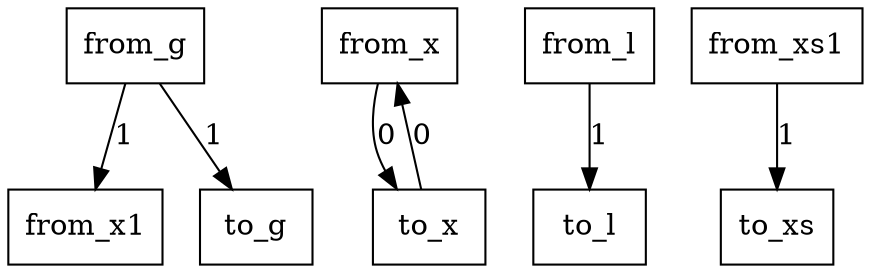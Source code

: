 digraph {
    graph [rankdir=TB
          ,bgcolor=transparent];
    node [shape=box
         ,fillcolor=white
         ,style=filled];
    0 [label=<from_x1>];
    1 [label=<from_x>];
    2 [label=<from_l>];
    3 [label=<from_xs1>];
    4 [label=<from_g>];
    5 [label=<to_x>];
    6 [label=<to_xs>];
    7 [label=<to_l>];
    8 [label=<to_g>];
    1 -> 5 [label=0];
    2 -> 7 [label=1];
    3 -> 6 [label=1];
    4 -> 0 [label=1];
    4 -> 8 [label=1];
    5 -> 1 [label=0];
}